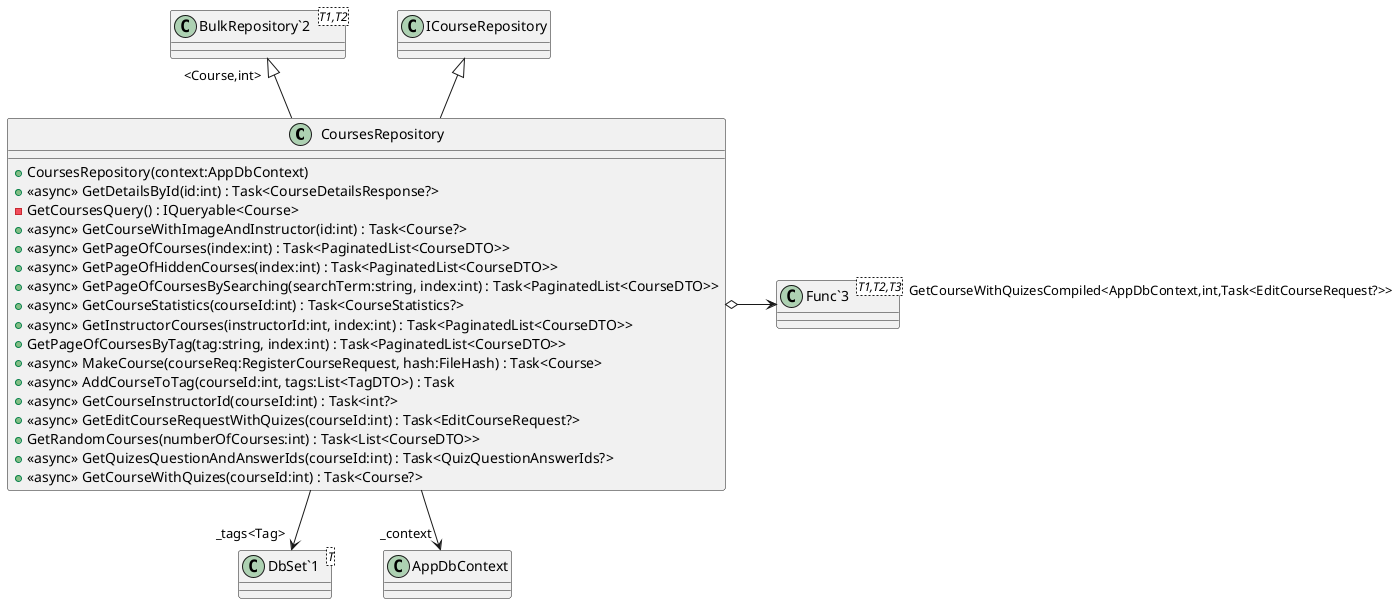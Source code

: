 @startuml
class CoursesRepository {
    + CoursesRepository(context:AppDbContext)
    + <<async>> GetDetailsById(id:int) : Task<CourseDetailsResponse?>
    - GetCoursesQuery() : IQueryable<Course>
    + <<async>> GetCourseWithImageAndInstructor(id:int) : Task<Course?>
    + <<async>> GetPageOfCourses(index:int) : Task<PaginatedList<CourseDTO>>
    + <<async>> GetPageOfHiddenCourses(index:int) : Task<PaginatedList<CourseDTO>>
    + <<async>> GetPageOfCoursesBySearching(searchTerm:string, index:int) : Task<PaginatedList<CourseDTO>>
    + <<async>> GetCourseStatistics(courseId:int) : Task<CourseStatistics?>
    + <<async>> GetInstructorCourses(instructorId:int, index:int) : Task<PaginatedList<CourseDTO>>
    + GetPageOfCoursesByTag(tag:string, index:int) : Task<PaginatedList<CourseDTO>>
    + <<async>> MakeCourse(courseReq:RegisterCourseRequest, hash:FileHash) : Task<Course>
    + <<async>> AddCourseToTag(courseId:int, tags:List<TagDTO>) : Task
    + <<async>> GetCourseInstructorId(courseId:int) : Task<int?>
    + <<async>> GetEditCourseRequestWithQuizes(courseId:int) : Task<EditCourseRequest?>
    + GetRandomCourses(numberOfCourses:int) : Task<List<CourseDTO>>
    + <<async>> GetQuizesQuestionAndAnswerIds(courseId:int) : Task<QuizQuestionAnswerIds?>
    + <<async>> GetCourseWithQuizes(courseId:int) : Task<Course?>
}
class "BulkRepository`2"<T1,T2> {
}
class "DbSet`1"<T> {
}
class "Func`3"<T1,T2,T3> {
}
"BulkRepository`2" "<Course,int>" <|-- CoursesRepository
ICourseRepository <|-- CoursesRepository
CoursesRepository --> "_tags<Tag>" "DbSet`1"
CoursesRepository --> "_context" AppDbContext
CoursesRepository o-> "GetCourseWithQuizesCompiled<AppDbContext,int,Task<EditCourseRequest?>>" "Func`3"
@enduml
